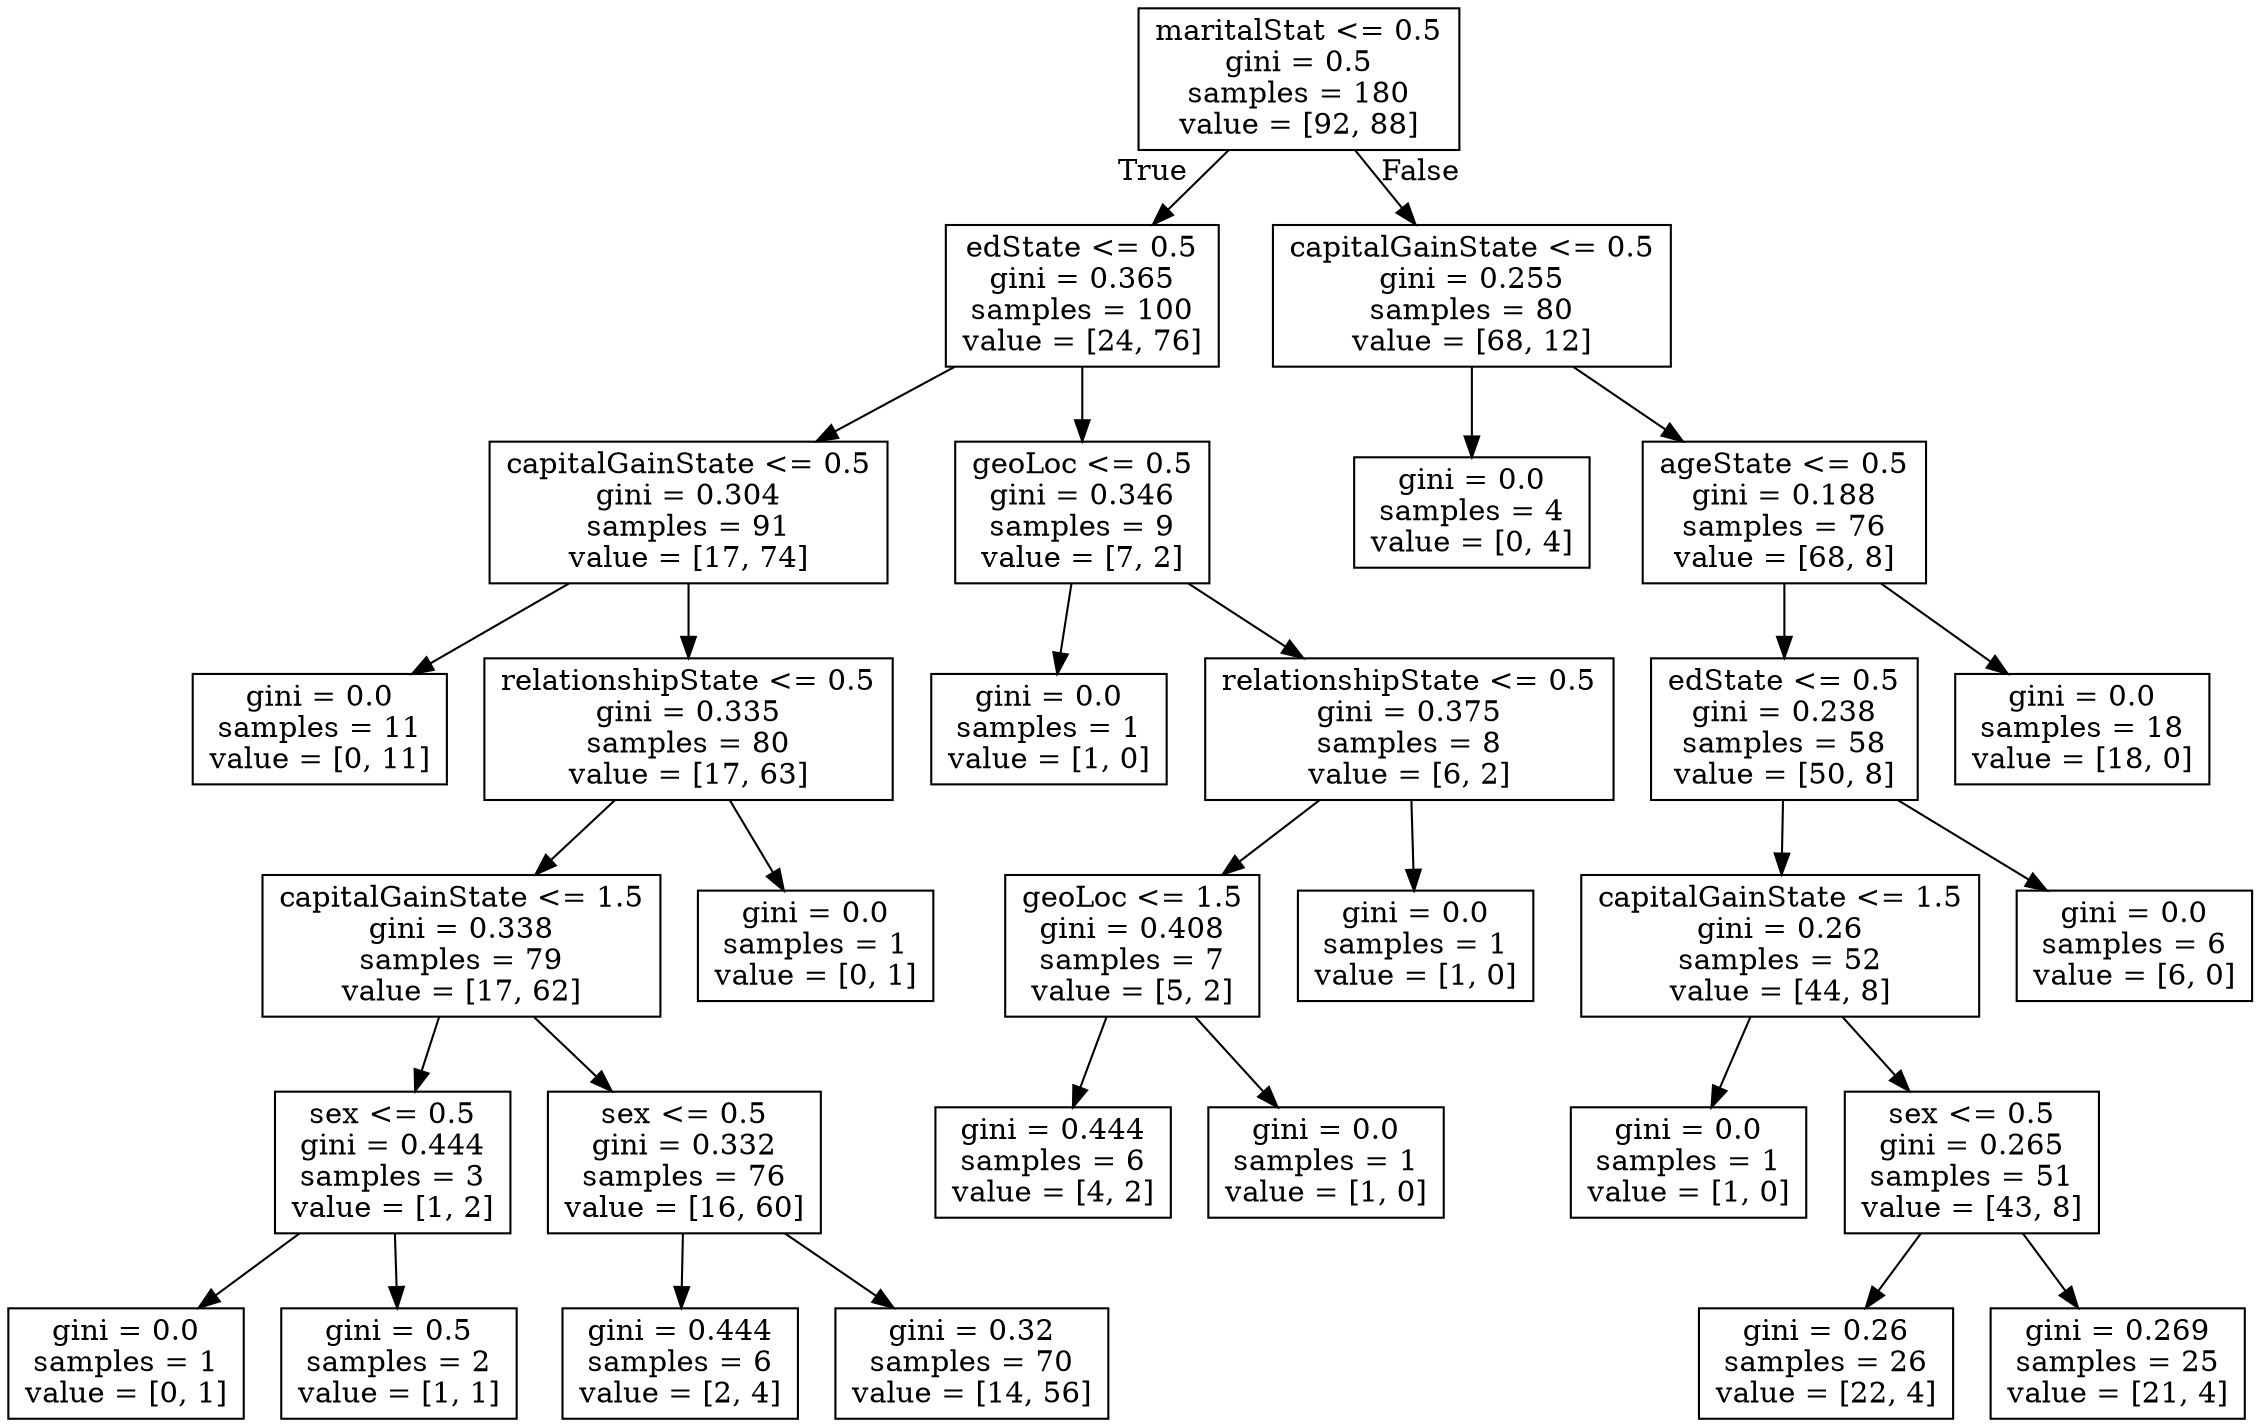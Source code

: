 digraph Tree {
node [shape=box] ;
0 [label="maritalStat <= 0.5\ngini = 0.5\nsamples = 180\nvalue = [92, 88]"] ;
1 [label="edState <= 0.5\ngini = 0.365\nsamples = 100\nvalue = [24, 76]"] ;
0 -> 1 [labeldistance=2.5, labelangle=45, headlabel="True"] ;
2 [label="capitalGainState <= 0.5\ngini = 0.304\nsamples = 91\nvalue = [17, 74]"] ;
1 -> 2 ;
3 [label="gini = 0.0\nsamples = 11\nvalue = [0, 11]"] ;
2 -> 3 ;
4 [label="relationshipState <= 0.5\ngini = 0.335\nsamples = 80\nvalue = [17, 63]"] ;
2 -> 4 ;
5 [label="capitalGainState <= 1.5\ngini = 0.338\nsamples = 79\nvalue = [17, 62]"] ;
4 -> 5 ;
6 [label="sex <= 0.5\ngini = 0.444\nsamples = 3\nvalue = [1, 2]"] ;
5 -> 6 ;
7 [label="gini = 0.0\nsamples = 1\nvalue = [0, 1]"] ;
6 -> 7 ;
8 [label="gini = 0.5\nsamples = 2\nvalue = [1, 1]"] ;
6 -> 8 ;
9 [label="sex <= 0.5\ngini = 0.332\nsamples = 76\nvalue = [16, 60]"] ;
5 -> 9 ;
10 [label="gini = 0.444\nsamples = 6\nvalue = [2, 4]"] ;
9 -> 10 ;
11 [label="gini = 0.32\nsamples = 70\nvalue = [14, 56]"] ;
9 -> 11 ;
12 [label="gini = 0.0\nsamples = 1\nvalue = [0, 1]"] ;
4 -> 12 ;
13 [label="geoLoc <= 0.5\ngini = 0.346\nsamples = 9\nvalue = [7, 2]"] ;
1 -> 13 ;
14 [label="gini = 0.0\nsamples = 1\nvalue = [1, 0]"] ;
13 -> 14 ;
15 [label="relationshipState <= 0.5\ngini = 0.375\nsamples = 8\nvalue = [6, 2]"] ;
13 -> 15 ;
16 [label="geoLoc <= 1.5\ngini = 0.408\nsamples = 7\nvalue = [5, 2]"] ;
15 -> 16 ;
17 [label="gini = 0.444\nsamples = 6\nvalue = [4, 2]"] ;
16 -> 17 ;
18 [label="gini = 0.0\nsamples = 1\nvalue = [1, 0]"] ;
16 -> 18 ;
19 [label="gini = 0.0\nsamples = 1\nvalue = [1, 0]"] ;
15 -> 19 ;
20 [label="capitalGainState <= 0.5\ngini = 0.255\nsamples = 80\nvalue = [68, 12]"] ;
0 -> 20 [labeldistance=2.5, labelangle=-45, headlabel="False"] ;
21 [label="gini = 0.0\nsamples = 4\nvalue = [0, 4]"] ;
20 -> 21 ;
22 [label="ageState <= 0.5\ngini = 0.188\nsamples = 76\nvalue = [68, 8]"] ;
20 -> 22 ;
23 [label="edState <= 0.5\ngini = 0.238\nsamples = 58\nvalue = [50, 8]"] ;
22 -> 23 ;
24 [label="capitalGainState <= 1.5\ngini = 0.26\nsamples = 52\nvalue = [44, 8]"] ;
23 -> 24 ;
25 [label="gini = 0.0\nsamples = 1\nvalue = [1, 0]"] ;
24 -> 25 ;
26 [label="sex <= 0.5\ngini = 0.265\nsamples = 51\nvalue = [43, 8]"] ;
24 -> 26 ;
27 [label="gini = 0.26\nsamples = 26\nvalue = [22, 4]"] ;
26 -> 27 ;
28 [label="gini = 0.269\nsamples = 25\nvalue = [21, 4]"] ;
26 -> 28 ;
29 [label="gini = 0.0\nsamples = 6\nvalue = [6, 0]"] ;
23 -> 29 ;
30 [label="gini = 0.0\nsamples = 18\nvalue = [18, 0]"] ;
22 -> 30 ;
}